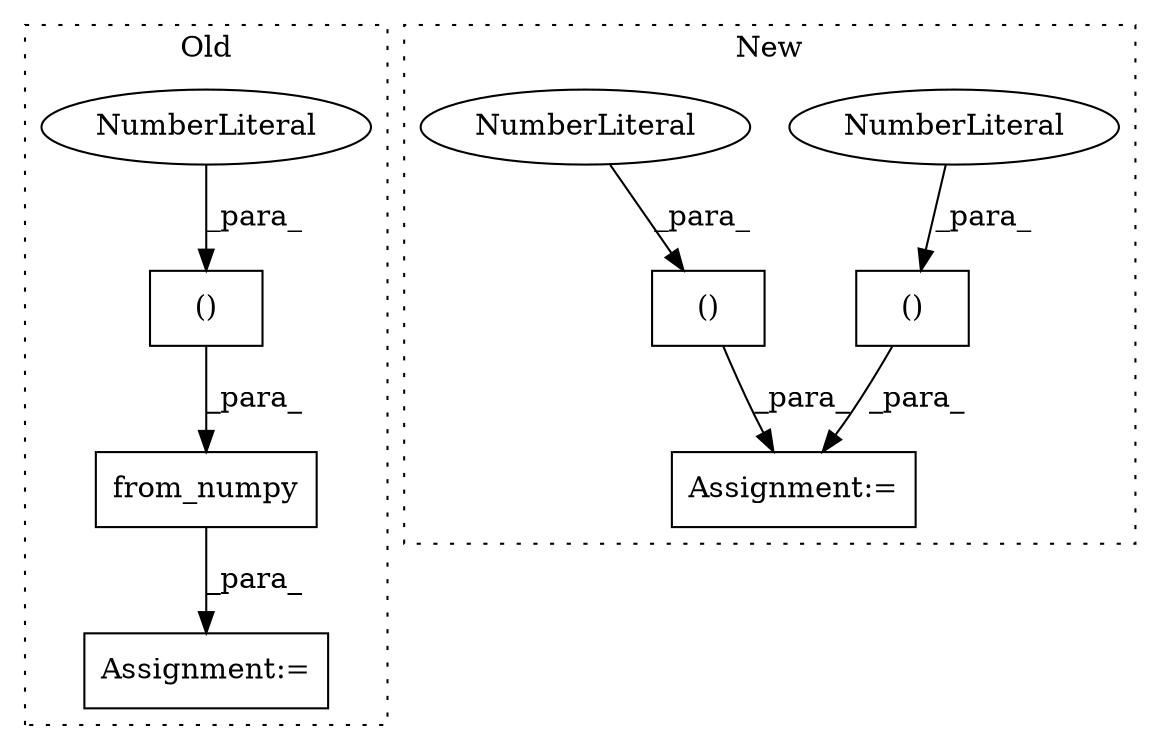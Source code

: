 digraph G {
subgraph cluster0 {
1 [label="from_numpy" a="32" s="7310,7357" l="11,1" shape="box"];
3 [label="Assignment:=" a="7" s="7302" l="1" shape="box"];
5 [label="()" a="106" s="7338" l="17" shape="box"];
6 [label="NumberLiteral" a="34" s="7352" l="3" shape="ellipse"];
label = "Old";
style="dotted";
}
subgraph cluster1 {
2 [label="()" a="106" s="6731" l="30" shape="box"];
4 [label="Assignment:=" a="7" s="6588,6801" l="76,2" shape="box"];
7 [label="NumberLiteral" a="34" s="6731" l="2" shape="ellipse"];
8 [label="()" a="106" s="6698" l="26" shape="box"];
9 [label="NumberLiteral" a="34" s="6698" l="1" shape="ellipse"];
label = "New";
style="dotted";
}
1 -> 3 [label="_para_"];
2 -> 4 [label="_para_"];
5 -> 1 [label="_para_"];
6 -> 5 [label="_para_"];
7 -> 2 [label="_para_"];
8 -> 4 [label="_para_"];
9 -> 8 [label="_para_"];
}